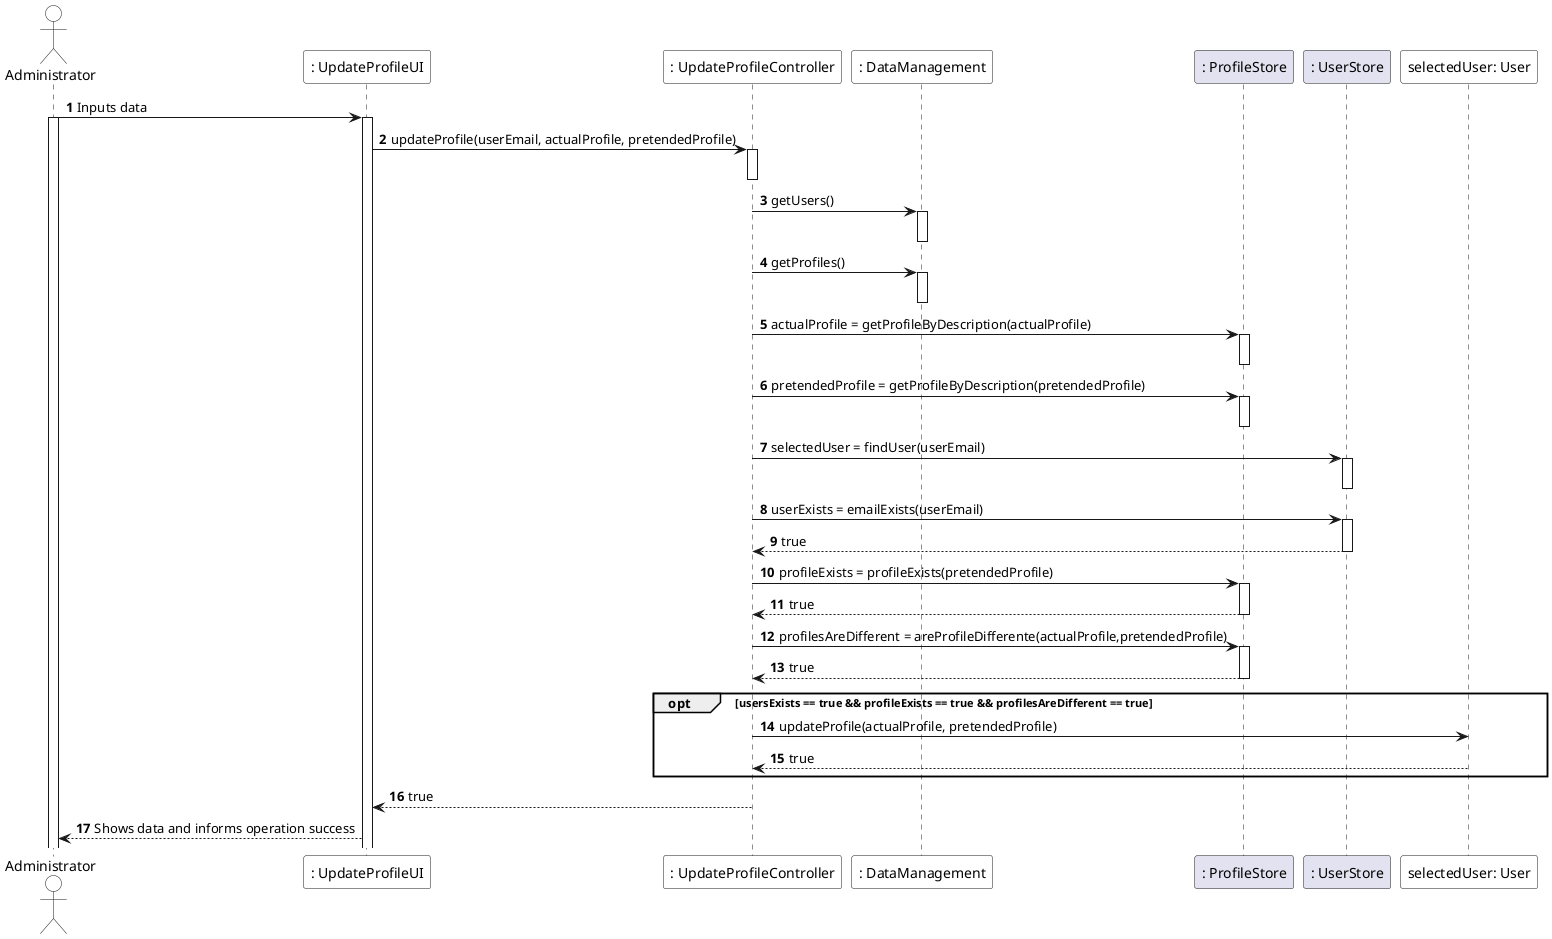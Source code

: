 @startuml
autonumber
actor Administrator #FFFFFF
participant ": UpdateProfileUI" #FFFFFF
participant ": UpdateProfileController" #FFFFFF
participant ": DataManagement" #FFFFFF
participant ": ProfileStore"
participant ": UserStore"
participant "selectedUser: User" #FFFFFF
Administrator -> ": UpdateProfileUI" : Inputs data
activate Administrator
activate ": UpdateProfileUI"
": UpdateProfileUI" -> ": UpdateProfileController" : updateProfile(userEmail, actualProfile, pretendedProfile)
activate ": UpdateProfileController"
deactivate ": UpdateProfileController"
": UpdateProfileController" -> ": DataManagement" : getUsers()
activate ": DataManagement"
deactivate ": DataManagement"
": UpdateProfileController" -> ": DataManagement" : getProfiles()
activate ": DataManagement"
deactivate ": DataManagement"
": UpdateProfileController" -> ": ProfileStore" : actualProfile = getProfileByDescription(actualProfile)
activate ": ProfileStore"
deactivate ": ProfileStore"
": UpdateProfileController" -> ": ProfileStore" : pretendedProfile = getProfileByDescription(pretendedProfile)
activate ": ProfileStore"
deactivate ": ProfileStore"
": UpdateProfileController" -> ": UserStore" : selectedUser = findUser(userEmail)
activate ": UserStore"
deactivate ": UserStore"
": UpdateProfileController" -> ": UserStore" : userExists = emailExists(userEmail)
activate ": UserStore"

": UserStore" --> ": UpdateProfileController" : true
deactivate ": UserStore"
": UpdateProfileController" -> ": ProfileStore" : profileExists = profileExists(pretendedProfile)
activate ": ProfileStore"
": ProfileStore" --> ": UpdateProfileController" : true
deactivate ": ProfileStore"
": UpdateProfileController" -> ": ProfileStore" : profilesAreDifferent = areProfileDifferente(actualProfile,pretendedProfile)
activate ": ProfileStore"
": ProfileStore" --> ": UpdateProfileController" : true
deactivate ": ProfileStore"
opt usersExists == true && profileExists == true && profilesAreDifferent == true
": UpdateProfileController" -> "selectedUser: User" : updateProfile(actualProfile, pretendedProfile)
"selectedUser: User" --> ": UpdateProfileController" : true
end
": UpdateProfileController" --> ": UpdateProfileUI" : true
": UpdateProfileUI" --> Administrator : Shows data and informs operation success

@enduml